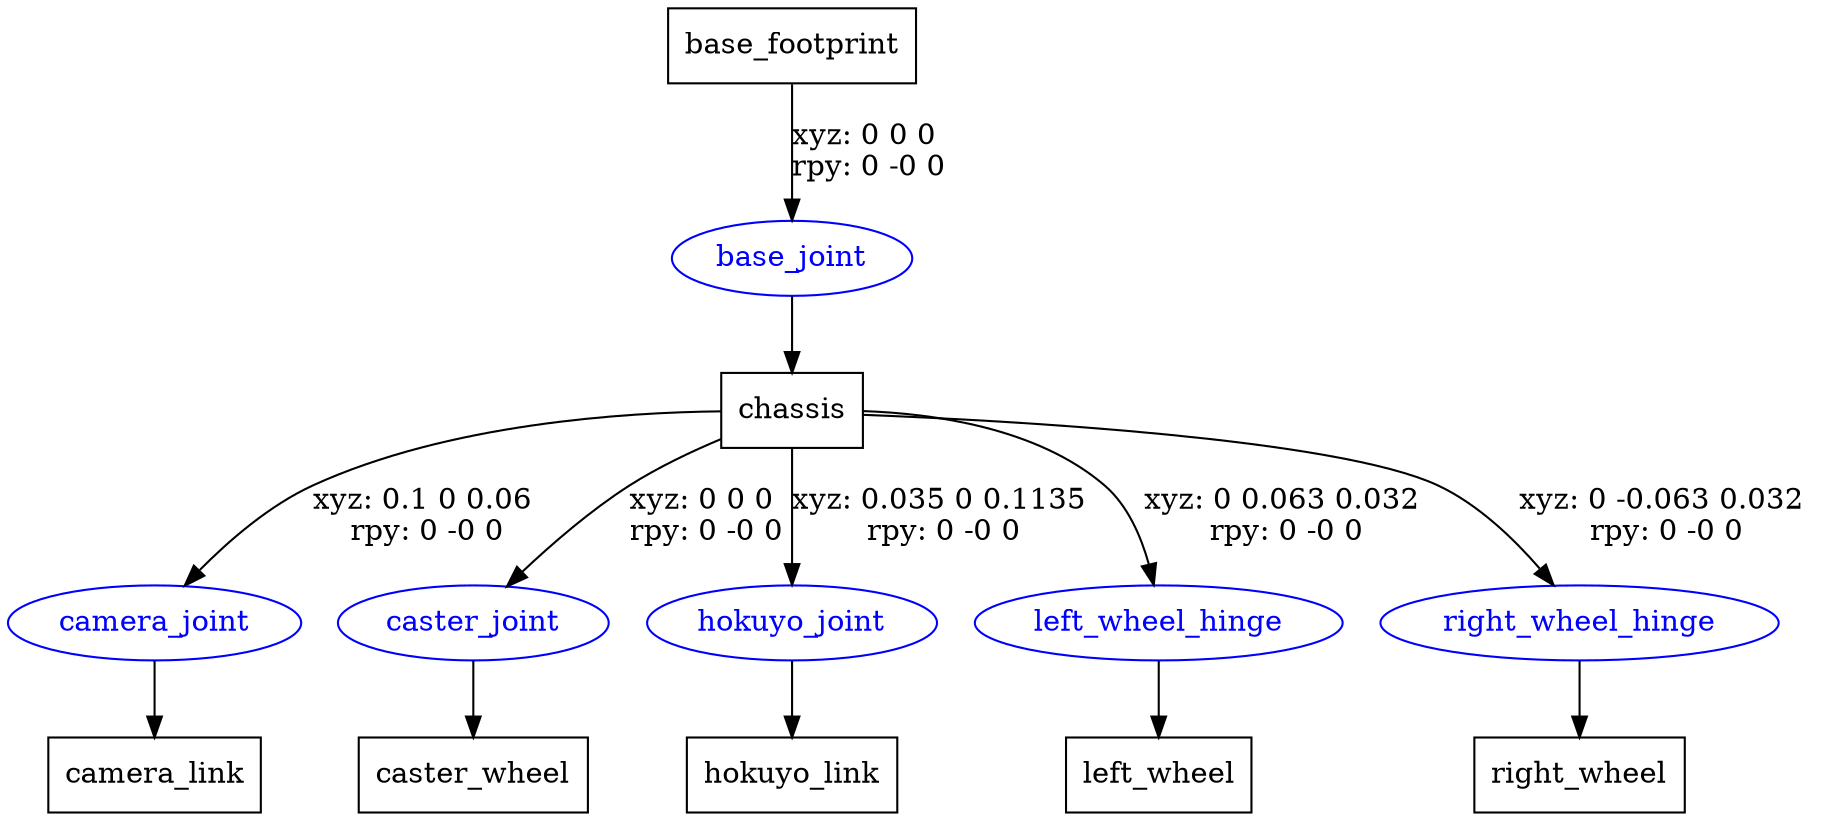 digraph G {
node [shape=box];
"base_footprint" [label="base_footprint"];
"chassis" [label="chassis"];
"camera_link" [label="camera_link"];
"caster_wheel" [label="caster_wheel"];
"hokuyo_link" [label="hokuyo_link"];
"left_wheel" [label="left_wheel"];
"right_wheel" [label="right_wheel"];
node [shape=ellipse, color=blue, fontcolor=blue];
"base_footprint" -> "base_joint" [label="xyz: 0 0 0 \nrpy: 0 -0 0"]
"base_joint" -> "chassis"
"chassis" -> "camera_joint" [label="xyz: 0.1 0 0.06 \nrpy: 0 -0 0"]
"camera_joint" -> "camera_link"
"chassis" -> "caster_joint" [label="xyz: 0 0 0 \nrpy: 0 -0 0"]
"caster_joint" -> "caster_wheel"
"chassis" -> "hokuyo_joint" [label="xyz: 0.035 0 0.1135 \nrpy: 0 -0 0"]
"hokuyo_joint" -> "hokuyo_link"
"chassis" -> "left_wheel_hinge" [label="xyz: 0 0.063 0.032 \nrpy: 0 -0 0"]
"left_wheel_hinge" -> "left_wheel"
"chassis" -> "right_wheel_hinge" [label="xyz: 0 -0.063 0.032 \nrpy: 0 -0 0"]
"right_wheel_hinge" -> "right_wheel"
}
